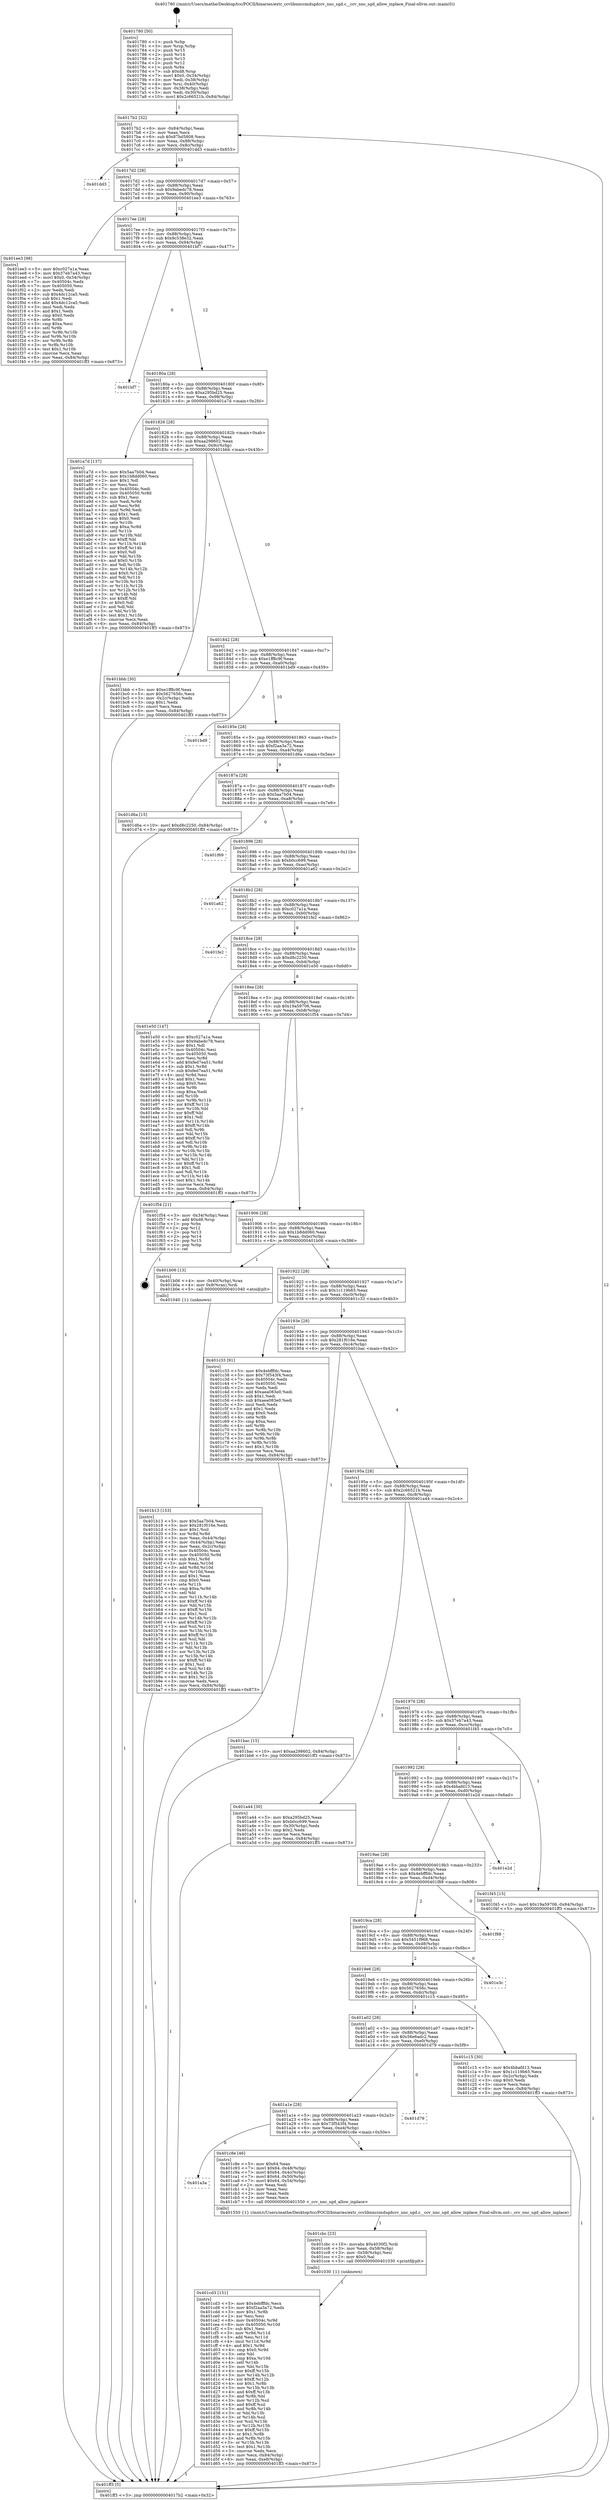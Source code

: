 digraph "0x401780" {
  label = "0x401780 (/mnt/c/Users/mathe/Desktop/tcc/POCII/binaries/extr_ccvlibnnccmdsgdccv_nnc_sgd.c__ccv_nnc_sgd_allow_inplace_Final-ollvm.out::main(0))"
  labelloc = "t"
  node[shape=record]

  Entry [label="",width=0.3,height=0.3,shape=circle,fillcolor=black,style=filled]
  "0x4017b2" [label="{
     0x4017b2 [32]\l
     | [instrs]\l
     &nbsp;&nbsp;0x4017b2 \<+6\>: mov -0x84(%rbp),%eax\l
     &nbsp;&nbsp;0x4017b8 \<+2\>: mov %eax,%ecx\l
     &nbsp;&nbsp;0x4017ba \<+6\>: sub $0x87bd5808,%ecx\l
     &nbsp;&nbsp;0x4017c0 \<+6\>: mov %eax,-0x88(%rbp)\l
     &nbsp;&nbsp;0x4017c6 \<+6\>: mov %ecx,-0x8c(%rbp)\l
     &nbsp;&nbsp;0x4017cc \<+6\>: je 0000000000401dd3 \<main+0x653\>\l
  }"]
  "0x401dd3" [label="{
     0x401dd3\l
  }", style=dashed]
  "0x4017d2" [label="{
     0x4017d2 [28]\l
     | [instrs]\l
     &nbsp;&nbsp;0x4017d2 \<+5\>: jmp 00000000004017d7 \<main+0x57\>\l
     &nbsp;&nbsp;0x4017d7 \<+6\>: mov -0x88(%rbp),%eax\l
     &nbsp;&nbsp;0x4017dd \<+5\>: sub $0x9abedc78,%eax\l
     &nbsp;&nbsp;0x4017e2 \<+6\>: mov %eax,-0x90(%rbp)\l
     &nbsp;&nbsp;0x4017e8 \<+6\>: je 0000000000401ee3 \<main+0x763\>\l
  }"]
  Exit [label="",width=0.3,height=0.3,shape=circle,fillcolor=black,style=filled,peripheries=2]
  "0x401ee3" [label="{
     0x401ee3 [98]\l
     | [instrs]\l
     &nbsp;&nbsp;0x401ee3 \<+5\>: mov $0xc027a1a,%eax\l
     &nbsp;&nbsp;0x401ee8 \<+5\>: mov $0x37eb7a43,%ecx\l
     &nbsp;&nbsp;0x401eed \<+7\>: movl $0x0,-0x34(%rbp)\l
     &nbsp;&nbsp;0x401ef4 \<+7\>: mov 0x40504c,%edx\l
     &nbsp;&nbsp;0x401efb \<+7\>: mov 0x405050,%esi\l
     &nbsp;&nbsp;0x401f02 \<+2\>: mov %edx,%edi\l
     &nbsp;&nbsp;0x401f04 \<+6\>: sub $0x4dc12ca5,%edi\l
     &nbsp;&nbsp;0x401f0a \<+3\>: sub $0x1,%edi\l
     &nbsp;&nbsp;0x401f0d \<+6\>: add $0x4dc12ca5,%edi\l
     &nbsp;&nbsp;0x401f13 \<+3\>: imul %edi,%edx\l
     &nbsp;&nbsp;0x401f16 \<+3\>: and $0x1,%edx\l
     &nbsp;&nbsp;0x401f19 \<+3\>: cmp $0x0,%edx\l
     &nbsp;&nbsp;0x401f1c \<+4\>: sete %r8b\l
     &nbsp;&nbsp;0x401f20 \<+3\>: cmp $0xa,%esi\l
     &nbsp;&nbsp;0x401f23 \<+4\>: setl %r9b\l
     &nbsp;&nbsp;0x401f27 \<+3\>: mov %r8b,%r10b\l
     &nbsp;&nbsp;0x401f2a \<+3\>: and %r9b,%r10b\l
     &nbsp;&nbsp;0x401f2d \<+3\>: xor %r9b,%r8b\l
     &nbsp;&nbsp;0x401f30 \<+3\>: or %r8b,%r10b\l
     &nbsp;&nbsp;0x401f33 \<+4\>: test $0x1,%r10b\l
     &nbsp;&nbsp;0x401f37 \<+3\>: cmovne %ecx,%eax\l
     &nbsp;&nbsp;0x401f3a \<+6\>: mov %eax,-0x84(%rbp)\l
     &nbsp;&nbsp;0x401f40 \<+5\>: jmp 0000000000401ff3 \<main+0x873\>\l
  }"]
  "0x4017ee" [label="{
     0x4017ee [28]\l
     | [instrs]\l
     &nbsp;&nbsp;0x4017ee \<+5\>: jmp 00000000004017f3 \<main+0x73\>\l
     &nbsp;&nbsp;0x4017f3 \<+6\>: mov -0x88(%rbp),%eax\l
     &nbsp;&nbsp;0x4017f9 \<+5\>: sub $0x9c538e32,%eax\l
     &nbsp;&nbsp;0x4017fe \<+6\>: mov %eax,-0x94(%rbp)\l
     &nbsp;&nbsp;0x401804 \<+6\>: je 0000000000401bf7 \<main+0x477\>\l
  }"]
  "0x401cd3" [label="{
     0x401cd3 [151]\l
     | [instrs]\l
     &nbsp;&nbsp;0x401cd3 \<+5\>: mov $0x4ebfffdc,%ecx\l
     &nbsp;&nbsp;0x401cd8 \<+5\>: mov $0xf2aa3a72,%edx\l
     &nbsp;&nbsp;0x401cdd \<+3\>: mov $0x1,%r8b\l
     &nbsp;&nbsp;0x401ce0 \<+2\>: xor %esi,%esi\l
     &nbsp;&nbsp;0x401ce2 \<+8\>: mov 0x40504c,%r9d\l
     &nbsp;&nbsp;0x401cea \<+8\>: mov 0x405050,%r10d\l
     &nbsp;&nbsp;0x401cf2 \<+3\>: sub $0x1,%esi\l
     &nbsp;&nbsp;0x401cf5 \<+3\>: mov %r9d,%r11d\l
     &nbsp;&nbsp;0x401cf8 \<+3\>: add %esi,%r11d\l
     &nbsp;&nbsp;0x401cfb \<+4\>: imul %r11d,%r9d\l
     &nbsp;&nbsp;0x401cff \<+4\>: and $0x1,%r9d\l
     &nbsp;&nbsp;0x401d03 \<+4\>: cmp $0x0,%r9d\l
     &nbsp;&nbsp;0x401d07 \<+3\>: sete %bl\l
     &nbsp;&nbsp;0x401d0a \<+4\>: cmp $0xa,%r10d\l
     &nbsp;&nbsp;0x401d0e \<+4\>: setl %r14b\l
     &nbsp;&nbsp;0x401d12 \<+3\>: mov %bl,%r15b\l
     &nbsp;&nbsp;0x401d15 \<+4\>: xor $0xff,%r15b\l
     &nbsp;&nbsp;0x401d19 \<+3\>: mov %r14b,%r12b\l
     &nbsp;&nbsp;0x401d1c \<+4\>: xor $0xff,%r12b\l
     &nbsp;&nbsp;0x401d20 \<+4\>: xor $0x1,%r8b\l
     &nbsp;&nbsp;0x401d24 \<+3\>: mov %r15b,%r13b\l
     &nbsp;&nbsp;0x401d27 \<+4\>: and $0xff,%r13b\l
     &nbsp;&nbsp;0x401d2b \<+3\>: and %r8b,%bl\l
     &nbsp;&nbsp;0x401d2e \<+3\>: mov %r12b,%sil\l
     &nbsp;&nbsp;0x401d31 \<+4\>: and $0xff,%sil\l
     &nbsp;&nbsp;0x401d35 \<+3\>: and %r8b,%r14b\l
     &nbsp;&nbsp;0x401d38 \<+3\>: or %bl,%r13b\l
     &nbsp;&nbsp;0x401d3b \<+3\>: or %r14b,%sil\l
     &nbsp;&nbsp;0x401d3e \<+3\>: xor %sil,%r13b\l
     &nbsp;&nbsp;0x401d41 \<+3\>: or %r12b,%r15b\l
     &nbsp;&nbsp;0x401d44 \<+4\>: xor $0xff,%r15b\l
     &nbsp;&nbsp;0x401d48 \<+4\>: or $0x1,%r8b\l
     &nbsp;&nbsp;0x401d4c \<+3\>: and %r8b,%r15b\l
     &nbsp;&nbsp;0x401d4f \<+3\>: or %r15b,%r13b\l
     &nbsp;&nbsp;0x401d52 \<+4\>: test $0x1,%r13b\l
     &nbsp;&nbsp;0x401d56 \<+3\>: cmovne %edx,%ecx\l
     &nbsp;&nbsp;0x401d59 \<+6\>: mov %ecx,-0x84(%rbp)\l
     &nbsp;&nbsp;0x401d5f \<+6\>: mov %eax,-0xe8(%rbp)\l
     &nbsp;&nbsp;0x401d65 \<+5\>: jmp 0000000000401ff3 \<main+0x873\>\l
  }"]
  "0x401bf7" [label="{
     0x401bf7\l
  }", style=dashed]
  "0x40180a" [label="{
     0x40180a [28]\l
     | [instrs]\l
     &nbsp;&nbsp;0x40180a \<+5\>: jmp 000000000040180f \<main+0x8f\>\l
     &nbsp;&nbsp;0x40180f \<+6\>: mov -0x88(%rbp),%eax\l
     &nbsp;&nbsp;0x401815 \<+5\>: sub $0xa295bd25,%eax\l
     &nbsp;&nbsp;0x40181a \<+6\>: mov %eax,-0x98(%rbp)\l
     &nbsp;&nbsp;0x401820 \<+6\>: je 0000000000401a7d \<main+0x2fd\>\l
  }"]
  "0x401cbc" [label="{
     0x401cbc [23]\l
     | [instrs]\l
     &nbsp;&nbsp;0x401cbc \<+10\>: movabs $0x4030f2,%rdi\l
     &nbsp;&nbsp;0x401cc6 \<+3\>: mov %eax,-0x58(%rbp)\l
     &nbsp;&nbsp;0x401cc9 \<+3\>: mov -0x58(%rbp),%esi\l
     &nbsp;&nbsp;0x401ccc \<+2\>: mov $0x0,%al\l
     &nbsp;&nbsp;0x401cce \<+5\>: call 0000000000401030 \<printf@plt\>\l
     | [calls]\l
     &nbsp;&nbsp;0x401030 \{1\} (unknown)\l
  }"]
  "0x401a7d" [label="{
     0x401a7d [137]\l
     | [instrs]\l
     &nbsp;&nbsp;0x401a7d \<+5\>: mov $0x5aa7b04,%eax\l
     &nbsp;&nbsp;0x401a82 \<+5\>: mov $0x1b8dd060,%ecx\l
     &nbsp;&nbsp;0x401a87 \<+2\>: mov $0x1,%dl\l
     &nbsp;&nbsp;0x401a89 \<+2\>: xor %esi,%esi\l
     &nbsp;&nbsp;0x401a8b \<+7\>: mov 0x40504c,%edi\l
     &nbsp;&nbsp;0x401a92 \<+8\>: mov 0x405050,%r8d\l
     &nbsp;&nbsp;0x401a9a \<+3\>: sub $0x1,%esi\l
     &nbsp;&nbsp;0x401a9d \<+3\>: mov %edi,%r9d\l
     &nbsp;&nbsp;0x401aa0 \<+3\>: add %esi,%r9d\l
     &nbsp;&nbsp;0x401aa3 \<+4\>: imul %r9d,%edi\l
     &nbsp;&nbsp;0x401aa7 \<+3\>: and $0x1,%edi\l
     &nbsp;&nbsp;0x401aaa \<+3\>: cmp $0x0,%edi\l
     &nbsp;&nbsp;0x401aad \<+4\>: sete %r10b\l
     &nbsp;&nbsp;0x401ab1 \<+4\>: cmp $0xa,%r8d\l
     &nbsp;&nbsp;0x401ab5 \<+4\>: setl %r11b\l
     &nbsp;&nbsp;0x401ab9 \<+3\>: mov %r10b,%bl\l
     &nbsp;&nbsp;0x401abc \<+3\>: xor $0xff,%bl\l
     &nbsp;&nbsp;0x401abf \<+3\>: mov %r11b,%r14b\l
     &nbsp;&nbsp;0x401ac2 \<+4\>: xor $0xff,%r14b\l
     &nbsp;&nbsp;0x401ac6 \<+3\>: xor $0x0,%dl\l
     &nbsp;&nbsp;0x401ac9 \<+3\>: mov %bl,%r15b\l
     &nbsp;&nbsp;0x401acc \<+4\>: and $0x0,%r15b\l
     &nbsp;&nbsp;0x401ad0 \<+3\>: and %dl,%r10b\l
     &nbsp;&nbsp;0x401ad3 \<+3\>: mov %r14b,%r12b\l
     &nbsp;&nbsp;0x401ad6 \<+4\>: and $0x0,%r12b\l
     &nbsp;&nbsp;0x401ada \<+3\>: and %dl,%r11b\l
     &nbsp;&nbsp;0x401add \<+3\>: or %r10b,%r15b\l
     &nbsp;&nbsp;0x401ae0 \<+3\>: or %r11b,%r12b\l
     &nbsp;&nbsp;0x401ae3 \<+3\>: xor %r12b,%r15b\l
     &nbsp;&nbsp;0x401ae6 \<+3\>: or %r14b,%bl\l
     &nbsp;&nbsp;0x401ae9 \<+3\>: xor $0xff,%bl\l
     &nbsp;&nbsp;0x401aec \<+3\>: or $0x0,%dl\l
     &nbsp;&nbsp;0x401aef \<+2\>: and %dl,%bl\l
     &nbsp;&nbsp;0x401af1 \<+3\>: or %bl,%r15b\l
     &nbsp;&nbsp;0x401af4 \<+4\>: test $0x1,%r15b\l
     &nbsp;&nbsp;0x401af8 \<+3\>: cmovne %ecx,%eax\l
     &nbsp;&nbsp;0x401afb \<+6\>: mov %eax,-0x84(%rbp)\l
     &nbsp;&nbsp;0x401b01 \<+5\>: jmp 0000000000401ff3 \<main+0x873\>\l
  }"]
  "0x401826" [label="{
     0x401826 [28]\l
     | [instrs]\l
     &nbsp;&nbsp;0x401826 \<+5\>: jmp 000000000040182b \<main+0xab\>\l
     &nbsp;&nbsp;0x40182b \<+6\>: mov -0x88(%rbp),%eax\l
     &nbsp;&nbsp;0x401831 \<+5\>: sub $0xaa298602,%eax\l
     &nbsp;&nbsp;0x401836 \<+6\>: mov %eax,-0x9c(%rbp)\l
     &nbsp;&nbsp;0x40183c \<+6\>: je 0000000000401bbb \<main+0x43b\>\l
  }"]
  "0x401a3a" [label="{
     0x401a3a\l
  }", style=dashed]
  "0x401bbb" [label="{
     0x401bbb [30]\l
     | [instrs]\l
     &nbsp;&nbsp;0x401bbb \<+5\>: mov $0xe1ff8c9f,%eax\l
     &nbsp;&nbsp;0x401bc0 \<+5\>: mov $0x5627656c,%ecx\l
     &nbsp;&nbsp;0x401bc5 \<+3\>: mov -0x2c(%rbp),%edx\l
     &nbsp;&nbsp;0x401bc8 \<+3\>: cmp $0x1,%edx\l
     &nbsp;&nbsp;0x401bcb \<+3\>: cmovl %ecx,%eax\l
     &nbsp;&nbsp;0x401bce \<+6\>: mov %eax,-0x84(%rbp)\l
     &nbsp;&nbsp;0x401bd4 \<+5\>: jmp 0000000000401ff3 \<main+0x873\>\l
  }"]
  "0x401842" [label="{
     0x401842 [28]\l
     | [instrs]\l
     &nbsp;&nbsp;0x401842 \<+5\>: jmp 0000000000401847 \<main+0xc7\>\l
     &nbsp;&nbsp;0x401847 \<+6\>: mov -0x88(%rbp),%eax\l
     &nbsp;&nbsp;0x40184d \<+5\>: sub $0xe1ff8c9f,%eax\l
     &nbsp;&nbsp;0x401852 \<+6\>: mov %eax,-0xa0(%rbp)\l
     &nbsp;&nbsp;0x401858 \<+6\>: je 0000000000401bd9 \<main+0x459\>\l
  }"]
  "0x401c8e" [label="{
     0x401c8e [46]\l
     | [instrs]\l
     &nbsp;&nbsp;0x401c8e \<+5\>: mov $0x64,%eax\l
     &nbsp;&nbsp;0x401c93 \<+7\>: movl $0x64,-0x48(%rbp)\l
     &nbsp;&nbsp;0x401c9a \<+7\>: movl $0x64,-0x4c(%rbp)\l
     &nbsp;&nbsp;0x401ca1 \<+7\>: movl $0x64,-0x50(%rbp)\l
     &nbsp;&nbsp;0x401ca8 \<+7\>: movl $0x64,-0x54(%rbp)\l
     &nbsp;&nbsp;0x401caf \<+2\>: mov %eax,%edi\l
     &nbsp;&nbsp;0x401cb1 \<+2\>: mov %eax,%esi\l
     &nbsp;&nbsp;0x401cb3 \<+2\>: mov %eax,%edx\l
     &nbsp;&nbsp;0x401cb5 \<+2\>: mov %eax,%ecx\l
     &nbsp;&nbsp;0x401cb7 \<+5\>: call 0000000000401550 \<_ccv_nnc_sgd_allow_inplace\>\l
     | [calls]\l
     &nbsp;&nbsp;0x401550 \{1\} (/mnt/c/Users/mathe/Desktop/tcc/POCII/binaries/extr_ccvlibnnccmdsgdccv_nnc_sgd.c__ccv_nnc_sgd_allow_inplace_Final-ollvm.out::_ccv_nnc_sgd_allow_inplace)\l
  }"]
  "0x401bd9" [label="{
     0x401bd9\l
  }", style=dashed]
  "0x40185e" [label="{
     0x40185e [28]\l
     | [instrs]\l
     &nbsp;&nbsp;0x40185e \<+5\>: jmp 0000000000401863 \<main+0xe3\>\l
     &nbsp;&nbsp;0x401863 \<+6\>: mov -0x88(%rbp),%eax\l
     &nbsp;&nbsp;0x401869 \<+5\>: sub $0xf2aa3a72,%eax\l
     &nbsp;&nbsp;0x40186e \<+6\>: mov %eax,-0xa4(%rbp)\l
     &nbsp;&nbsp;0x401874 \<+6\>: je 0000000000401d6a \<main+0x5ea\>\l
  }"]
  "0x401a1e" [label="{
     0x401a1e [28]\l
     | [instrs]\l
     &nbsp;&nbsp;0x401a1e \<+5\>: jmp 0000000000401a23 \<main+0x2a3\>\l
     &nbsp;&nbsp;0x401a23 \<+6\>: mov -0x88(%rbp),%eax\l
     &nbsp;&nbsp;0x401a29 \<+5\>: sub $0x73f543f4,%eax\l
     &nbsp;&nbsp;0x401a2e \<+6\>: mov %eax,-0xe4(%rbp)\l
     &nbsp;&nbsp;0x401a34 \<+6\>: je 0000000000401c8e \<main+0x50e\>\l
  }"]
  "0x401d6a" [label="{
     0x401d6a [15]\l
     | [instrs]\l
     &nbsp;&nbsp;0x401d6a \<+10\>: movl $0xd8c2250,-0x84(%rbp)\l
     &nbsp;&nbsp;0x401d74 \<+5\>: jmp 0000000000401ff3 \<main+0x873\>\l
  }"]
  "0x40187a" [label="{
     0x40187a [28]\l
     | [instrs]\l
     &nbsp;&nbsp;0x40187a \<+5\>: jmp 000000000040187f \<main+0xff\>\l
     &nbsp;&nbsp;0x40187f \<+6\>: mov -0x88(%rbp),%eax\l
     &nbsp;&nbsp;0x401885 \<+5\>: sub $0x5aa7b04,%eax\l
     &nbsp;&nbsp;0x40188a \<+6\>: mov %eax,-0xa8(%rbp)\l
     &nbsp;&nbsp;0x401890 \<+6\>: je 0000000000401f69 \<main+0x7e9\>\l
  }"]
  "0x401d79" [label="{
     0x401d79\l
  }", style=dashed]
  "0x401f69" [label="{
     0x401f69\l
  }", style=dashed]
  "0x401896" [label="{
     0x401896 [28]\l
     | [instrs]\l
     &nbsp;&nbsp;0x401896 \<+5\>: jmp 000000000040189b \<main+0x11b\>\l
     &nbsp;&nbsp;0x40189b \<+6\>: mov -0x88(%rbp),%eax\l
     &nbsp;&nbsp;0x4018a1 \<+5\>: sub $0xb0cc699,%eax\l
     &nbsp;&nbsp;0x4018a6 \<+6\>: mov %eax,-0xac(%rbp)\l
     &nbsp;&nbsp;0x4018ac \<+6\>: je 0000000000401a62 \<main+0x2e2\>\l
  }"]
  "0x401a02" [label="{
     0x401a02 [28]\l
     | [instrs]\l
     &nbsp;&nbsp;0x401a02 \<+5\>: jmp 0000000000401a07 \<main+0x287\>\l
     &nbsp;&nbsp;0x401a07 \<+6\>: mov -0x88(%rbp),%eax\l
     &nbsp;&nbsp;0x401a0d \<+5\>: sub $0x56e6adc2,%eax\l
     &nbsp;&nbsp;0x401a12 \<+6\>: mov %eax,-0xe0(%rbp)\l
     &nbsp;&nbsp;0x401a18 \<+6\>: je 0000000000401d79 \<main+0x5f9\>\l
  }"]
  "0x401a62" [label="{
     0x401a62\l
  }", style=dashed]
  "0x4018b2" [label="{
     0x4018b2 [28]\l
     | [instrs]\l
     &nbsp;&nbsp;0x4018b2 \<+5\>: jmp 00000000004018b7 \<main+0x137\>\l
     &nbsp;&nbsp;0x4018b7 \<+6\>: mov -0x88(%rbp),%eax\l
     &nbsp;&nbsp;0x4018bd \<+5\>: sub $0xc027a1a,%eax\l
     &nbsp;&nbsp;0x4018c2 \<+6\>: mov %eax,-0xb0(%rbp)\l
     &nbsp;&nbsp;0x4018c8 \<+6\>: je 0000000000401fe2 \<main+0x862\>\l
  }"]
  "0x401c15" [label="{
     0x401c15 [30]\l
     | [instrs]\l
     &nbsp;&nbsp;0x401c15 \<+5\>: mov $0x4bbafd13,%eax\l
     &nbsp;&nbsp;0x401c1a \<+5\>: mov $0x1c119b65,%ecx\l
     &nbsp;&nbsp;0x401c1f \<+3\>: mov -0x2c(%rbp),%edx\l
     &nbsp;&nbsp;0x401c22 \<+3\>: cmp $0x0,%edx\l
     &nbsp;&nbsp;0x401c25 \<+3\>: cmove %ecx,%eax\l
     &nbsp;&nbsp;0x401c28 \<+6\>: mov %eax,-0x84(%rbp)\l
     &nbsp;&nbsp;0x401c2e \<+5\>: jmp 0000000000401ff3 \<main+0x873\>\l
  }"]
  "0x401fe2" [label="{
     0x401fe2\l
  }", style=dashed]
  "0x4018ce" [label="{
     0x4018ce [28]\l
     | [instrs]\l
     &nbsp;&nbsp;0x4018ce \<+5\>: jmp 00000000004018d3 \<main+0x153\>\l
     &nbsp;&nbsp;0x4018d3 \<+6\>: mov -0x88(%rbp),%eax\l
     &nbsp;&nbsp;0x4018d9 \<+5\>: sub $0xd8c2250,%eax\l
     &nbsp;&nbsp;0x4018de \<+6\>: mov %eax,-0xb4(%rbp)\l
     &nbsp;&nbsp;0x4018e4 \<+6\>: je 0000000000401e50 \<main+0x6d0\>\l
  }"]
  "0x4019e6" [label="{
     0x4019e6 [28]\l
     | [instrs]\l
     &nbsp;&nbsp;0x4019e6 \<+5\>: jmp 00000000004019eb \<main+0x26b\>\l
     &nbsp;&nbsp;0x4019eb \<+6\>: mov -0x88(%rbp),%eax\l
     &nbsp;&nbsp;0x4019f1 \<+5\>: sub $0x5627656c,%eax\l
     &nbsp;&nbsp;0x4019f6 \<+6\>: mov %eax,-0xdc(%rbp)\l
     &nbsp;&nbsp;0x4019fc \<+6\>: je 0000000000401c15 \<main+0x495\>\l
  }"]
  "0x401e50" [label="{
     0x401e50 [147]\l
     | [instrs]\l
     &nbsp;&nbsp;0x401e50 \<+5\>: mov $0xc027a1a,%eax\l
     &nbsp;&nbsp;0x401e55 \<+5\>: mov $0x9abedc78,%ecx\l
     &nbsp;&nbsp;0x401e5a \<+2\>: mov $0x1,%dl\l
     &nbsp;&nbsp;0x401e5c \<+7\>: mov 0x40504c,%esi\l
     &nbsp;&nbsp;0x401e63 \<+7\>: mov 0x405050,%edi\l
     &nbsp;&nbsp;0x401e6a \<+3\>: mov %esi,%r8d\l
     &nbsp;&nbsp;0x401e6d \<+7\>: add $0xfed7ea51,%r8d\l
     &nbsp;&nbsp;0x401e74 \<+4\>: sub $0x1,%r8d\l
     &nbsp;&nbsp;0x401e78 \<+7\>: sub $0xfed7ea51,%r8d\l
     &nbsp;&nbsp;0x401e7f \<+4\>: imul %r8d,%esi\l
     &nbsp;&nbsp;0x401e83 \<+3\>: and $0x1,%esi\l
     &nbsp;&nbsp;0x401e86 \<+3\>: cmp $0x0,%esi\l
     &nbsp;&nbsp;0x401e89 \<+4\>: sete %r9b\l
     &nbsp;&nbsp;0x401e8d \<+3\>: cmp $0xa,%edi\l
     &nbsp;&nbsp;0x401e90 \<+4\>: setl %r10b\l
     &nbsp;&nbsp;0x401e94 \<+3\>: mov %r9b,%r11b\l
     &nbsp;&nbsp;0x401e97 \<+4\>: xor $0xff,%r11b\l
     &nbsp;&nbsp;0x401e9b \<+3\>: mov %r10b,%bl\l
     &nbsp;&nbsp;0x401e9e \<+3\>: xor $0xff,%bl\l
     &nbsp;&nbsp;0x401ea1 \<+3\>: xor $0x1,%dl\l
     &nbsp;&nbsp;0x401ea4 \<+3\>: mov %r11b,%r14b\l
     &nbsp;&nbsp;0x401ea7 \<+4\>: and $0xff,%r14b\l
     &nbsp;&nbsp;0x401eab \<+3\>: and %dl,%r9b\l
     &nbsp;&nbsp;0x401eae \<+3\>: mov %bl,%r15b\l
     &nbsp;&nbsp;0x401eb1 \<+4\>: and $0xff,%r15b\l
     &nbsp;&nbsp;0x401eb5 \<+3\>: and %dl,%r10b\l
     &nbsp;&nbsp;0x401eb8 \<+3\>: or %r9b,%r14b\l
     &nbsp;&nbsp;0x401ebb \<+3\>: or %r10b,%r15b\l
     &nbsp;&nbsp;0x401ebe \<+3\>: xor %r15b,%r14b\l
     &nbsp;&nbsp;0x401ec1 \<+3\>: or %bl,%r11b\l
     &nbsp;&nbsp;0x401ec4 \<+4\>: xor $0xff,%r11b\l
     &nbsp;&nbsp;0x401ec8 \<+3\>: or $0x1,%dl\l
     &nbsp;&nbsp;0x401ecb \<+3\>: and %dl,%r11b\l
     &nbsp;&nbsp;0x401ece \<+3\>: or %r11b,%r14b\l
     &nbsp;&nbsp;0x401ed1 \<+4\>: test $0x1,%r14b\l
     &nbsp;&nbsp;0x401ed5 \<+3\>: cmovne %ecx,%eax\l
     &nbsp;&nbsp;0x401ed8 \<+6\>: mov %eax,-0x84(%rbp)\l
     &nbsp;&nbsp;0x401ede \<+5\>: jmp 0000000000401ff3 \<main+0x873\>\l
  }"]
  "0x4018ea" [label="{
     0x4018ea [28]\l
     | [instrs]\l
     &nbsp;&nbsp;0x4018ea \<+5\>: jmp 00000000004018ef \<main+0x16f\>\l
     &nbsp;&nbsp;0x4018ef \<+6\>: mov -0x88(%rbp),%eax\l
     &nbsp;&nbsp;0x4018f5 \<+5\>: sub $0x19a59706,%eax\l
     &nbsp;&nbsp;0x4018fa \<+6\>: mov %eax,-0xb8(%rbp)\l
     &nbsp;&nbsp;0x401900 \<+6\>: je 0000000000401f54 \<main+0x7d4\>\l
  }"]
  "0x401e3c" [label="{
     0x401e3c\l
  }", style=dashed]
  "0x401f54" [label="{
     0x401f54 [21]\l
     | [instrs]\l
     &nbsp;&nbsp;0x401f54 \<+3\>: mov -0x34(%rbp),%eax\l
     &nbsp;&nbsp;0x401f57 \<+7\>: add $0xd8,%rsp\l
     &nbsp;&nbsp;0x401f5e \<+1\>: pop %rbx\l
     &nbsp;&nbsp;0x401f5f \<+2\>: pop %r12\l
     &nbsp;&nbsp;0x401f61 \<+2\>: pop %r13\l
     &nbsp;&nbsp;0x401f63 \<+2\>: pop %r14\l
     &nbsp;&nbsp;0x401f65 \<+2\>: pop %r15\l
     &nbsp;&nbsp;0x401f67 \<+1\>: pop %rbp\l
     &nbsp;&nbsp;0x401f68 \<+1\>: ret\l
  }"]
  "0x401906" [label="{
     0x401906 [28]\l
     | [instrs]\l
     &nbsp;&nbsp;0x401906 \<+5\>: jmp 000000000040190b \<main+0x18b\>\l
     &nbsp;&nbsp;0x40190b \<+6\>: mov -0x88(%rbp),%eax\l
     &nbsp;&nbsp;0x401911 \<+5\>: sub $0x1b8dd060,%eax\l
     &nbsp;&nbsp;0x401916 \<+6\>: mov %eax,-0xbc(%rbp)\l
     &nbsp;&nbsp;0x40191c \<+6\>: je 0000000000401b06 \<main+0x386\>\l
  }"]
  "0x4019ca" [label="{
     0x4019ca [28]\l
     | [instrs]\l
     &nbsp;&nbsp;0x4019ca \<+5\>: jmp 00000000004019cf \<main+0x24f\>\l
     &nbsp;&nbsp;0x4019cf \<+6\>: mov -0x88(%rbp),%eax\l
     &nbsp;&nbsp;0x4019d5 \<+5\>: sub $0x5451f968,%eax\l
     &nbsp;&nbsp;0x4019da \<+6\>: mov %eax,-0xd8(%rbp)\l
     &nbsp;&nbsp;0x4019e0 \<+6\>: je 0000000000401e3c \<main+0x6bc\>\l
  }"]
  "0x401b06" [label="{
     0x401b06 [13]\l
     | [instrs]\l
     &nbsp;&nbsp;0x401b06 \<+4\>: mov -0x40(%rbp),%rax\l
     &nbsp;&nbsp;0x401b0a \<+4\>: mov 0x8(%rax),%rdi\l
     &nbsp;&nbsp;0x401b0e \<+5\>: call 0000000000401040 \<atoi@plt\>\l
     | [calls]\l
     &nbsp;&nbsp;0x401040 \{1\} (unknown)\l
  }"]
  "0x401922" [label="{
     0x401922 [28]\l
     | [instrs]\l
     &nbsp;&nbsp;0x401922 \<+5\>: jmp 0000000000401927 \<main+0x1a7\>\l
     &nbsp;&nbsp;0x401927 \<+6\>: mov -0x88(%rbp),%eax\l
     &nbsp;&nbsp;0x40192d \<+5\>: sub $0x1c119b65,%eax\l
     &nbsp;&nbsp;0x401932 \<+6\>: mov %eax,-0xc0(%rbp)\l
     &nbsp;&nbsp;0x401938 \<+6\>: je 0000000000401c33 \<main+0x4b3\>\l
  }"]
  "0x401f88" [label="{
     0x401f88\l
  }", style=dashed]
  "0x401c33" [label="{
     0x401c33 [91]\l
     | [instrs]\l
     &nbsp;&nbsp;0x401c33 \<+5\>: mov $0x4ebfffdc,%eax\l
     &nbsp;&nbsp;0x401c38 \<+5\>: mov $0x73f543f4,%ecx\l
     &nbsp;&nbsp;0x401c3d \<+7\>: mov 0x40504c,%edx\l
     &nbsp;&nbsp;0x401c44 \<+7\>: mov 0x405050,%esi\l
     &nbsp;&nbsp;0x401c4b \<+2\>: mov %edx,%edi\l
     &nbsp;&nbsp;0x401c4d \<+6\>: add $0xaea083e0,%edi\l
     &nbsp;&nbsp;0x401c53 \<+3\>: sub $0x1,%edi\l
     &nbsp;&nbsp;0x401c56 \<+6\>: sub $0xaea083e0,%edi\l
     &nbsp;&nbsp;0x401c5c \<+3\>: imul %edi,%edx\l
     &nbsp;&nbsp;0x401c5f \<+3\>: and $0x1,%edx\l
     &nbsp;&nbsp;0x401c62 \<+3\>: cmp $0x0,%edx\l
     &nbsp;&nbsp;0x401c65 \<+4\>: sete %r8b\l
     &nbsp;&nbsp;0x401c69 \<+3\>: cmp $0xa,%esi\l
     &nbsp;&nbsp;0x401c6c \<+4\>: setl %r9b\l
     &nbsp;&nbsp;0x401c70 \<+3\>: mov %r8b,%r10b\l
     &nbsp;&nbsp;0x401c73 \<+3\>: and %r9b,%r10b\l
     &nbsp;&nbsp;0x401c76 \<+3\>: xor %r9b,%r8b\l
     &nbsp;&nbsp;0x401c79 \<+3\>: or %r8b,%r10b\l
     &nbsp;&nbsp;0x401c7c \<+4\>: test $0x1,%r10b\l
     &nbsp;&nbsp;0x401c80 \<+3\>: cmovne %ecx,%eax\l
     &nbsp;&nbsp;0x401c83 \<+6\>: mov %eax,-0x84(%rbp)\l
     &nbsp;&nbsp;0x401c89 \<+5\>: jmp 0000000000401ff3 \<main+0x873\>\l
  }"]
  "0x40193e" [label="{
     0x40193e [28]\l
     | [instrs]\l
     &nbsp;&nbsp;0x40193e \<+5\>: jmp 0000000000401943 \<main+0x1c3\>\l
     &nbsp;&nbsp;0x401943 \<+6\>: mov -0x88(%rbp),%eax\l
     &nbsp;&nbsp;0x401949 \<+5\>: sub $0x281f016e,%eax\l
     &nbsp;&nbsp;0x40194e \<+6\>: mov %eax,-0xc4(%rbp)\l
     &nbsp;&nbsp;0x401954 \<+6\>: je 0000000000401bac \<main+0x42c\>\l
  }"]
  "0x4019ae" [label="{
     0x4019ae [28]\l
     | [instrs]\l
     &nbsp;&nbsp;0x4019ae \<+5\>: jmp 00000000004019b3 \<main+0x233\>\l
     &nbsp;&nbsp;0x4019b3 \<+6\>: mov -0x88(%rbp),%eax\l
     &nbsp;&nbsp;0x4019b9 \<+5\>: sub $0x4ebfffdc,%eax\l
     &nbsp;&nbsp;0x4019be \<+6\>: mov %eax,-0xd4(%rbp)\l
     &nbsp;&nbsp;0x4019c4 \<+6\>: je 0000000000401f88 \<main+0x808\>\l
  }"]
  "0x401bac" [label="{
     0x401bac [15]\l
     | [instrs]\l
     &nbsp;&nbsp;0x401bac \<+10\>: movl $0xaa298602,-0x84(%rbp)\l
     &nbsp;&nbsp;0x401bb6 \<+5\>: jmp 0000000000401ff3 \<main+0x873\>\l
  }"]
  "0x40195a" [label="{
     0x40195a [28]\l
     | [instrs]\l
     &nbsp;&nbsp;0x40195a \<+5\>: jmp 000000000040195f \<main+0x1df\>\l
     &nbsp;&nbsp;0x40195f \<+6\>: mov -0x88(%rbp),%eax\l
     &nbsp;&nbsp;0x401965 \<+5\>: sub $0x2c66521b,%eax\l
     &nbsp;&nbsp;0x40196a \<+6\>: mov %eax,-0xc8(%rbp)\l
     &nbsp;&nbsp;0x401970 \<+6\>: je 0000000000401a44 \<main+0x2c4\>\l
  }"]
  "0x401e2d" [label="{
     0x401e2d\l
  }", style=dashed]
  "0x401a44" [label="{
     0x401a44 [30]\l
     | [instrs]\l
     &nbsp;&nbsp;0x401a44 \<+5\>: mov $0xa295bd25,%eax\l
     &nbsp;&nbsp;0x401a49 \<+5\>: mov $0xb0cc699,%ecx\l
     &nbsp;&nbsp;0x401a4e \<+3\>: mov -0x30(%rbp),%edx\l
     &nbsp;&nbsp;0x401a51 \<+3\>: cmp $0x2,%edx\l
     &nbsp;&nbsp;0x401a54 \<+3\>: cmovne %ecx,%eax\l
     &nbsp;&nbsp;0x401a57 \<+6\>: mov %eax,-0x84(%rbp)\l
     &nbsp;&nbsp;0x401a5d \<+5\>: jmp 0000000000401ff3 \<main+0x873\>\l
  }"]
  "0x401976" [label="{
     0x401976 [28]\l
     | [instrs]\l
     &nbsp;&nbsp;0x401976 \<+5\>: jmp 000000000040197b \<main+0x1fb\>\l
     &nbsp;&nbsp;0x40197b \<+6\>: mov -0x88(%rbp),%eax\l
     &nbsp;&nbsp;0x401981 \<+5\>: sub $0x37eb7a43,%eax\l
     &nbsp;&nbsp;0x401986 \<+6\>: mov %eax,-0xcc(%rbp)\l
     &nbsp;&nbsp;0x40198c \<+6\>: je 0000000000401f45 \<main+0x7c5\>\l
  }"]
  "0x401ff3" [label="{
     0x401ff3 [5]\l
     | [instrs]\l
     &nbsp;&nbsp;0x401ff3 \<+5\>: jmp 00000000004017b2 \<main+0x32\>\l
  }"]
  "0x401780" [label="{
     0x401780 [50]\l
     | [instrs]\l
     &nbsp;&nbsp;0x401780 \<+1\>: push %rbp\l
     &nbsp;&nbsp;0x401781 \<+3\>: mov %rsp,%rbp\l
     &nbsp;&nbsp;0x401784 \<+2\>: push %r15\l
     &nbsp;&nbsp;0x401786 \<+2\>: push %r14\l
     &nbsp;&nbsp;0x401788 \<+2\>: push %r13\l
     &nbsp;&nbsp;0x40178a \<+2\>: push %r12\l
     &nbsp;&nbsp;0x40178c \<+1\>: push %rbx\l
     &nbsp;&nbsp;0x40178d \<+7\>: sub $0xd8,%rsp\l
     &nbsp;&nbsp;0x401794 \<+7\>: movl $0x0,-0x34(%rbp)\l
     &nbsp;&nbsp;0x40179b \<+3\>: mov %edi,-0x38(%rbp)\l
     &nbsp;&nbsp;0x40179e \<+4\>: mov %rsi,-0x40(%rbp)\l
     &nbsp;&nbsp;0x4017a2 \<+3\>: mov -0x38(%rbp),%edi\l
     &nbsp;&nbsp;0x4017a5 \<+3\>: mov %edi,-0x30(%rbp)\l
     &nbsp;&nbsp;0x4017a8 \<+10\>: movl $0x2c66521b,-0x84(%rbp)\l
  }"]
  "0x401b13" [label="{
     0x401b13 [153]\l
     | [instrs]\l
     &nbsp;&nbsp;0x401b13 \<+5\>: mov $0x5aa7b04,%ecx\l
     &nbsp;&nbsp;0x401b18 \<+5\>: mov $0x281f016e,%edx\l
     &nbsp;&nbsp;0x401b1d \<+3\>: mov $0x1,%sil\l
     &nbsp;&nbsp;0x401b20 \<+3\>: xor %r8d,%r8d\l
     &nbsp;&nbsp;0x401b23 \<+3\>: mov %eax,-0x44(%rbp)\l
     &nbsp;&nbsp;0x401b26 \<+3\>: mov -0x44(%rbp),%eax\l
     &nbsp;&nbsp;0x401b29 \<+3\>: mov %eax,-0x2c(%rbp)\l
     &nbsp;&nbsp;0x401b2c \<+7\>: mov 0x40504c,%eax\l
     &nbsp;&nbsp;0x401b33 \<+8\>: mov 0x405050,%r9d\l
     &nbsp;&nbsp;0x401b3b \<+4\>: sub $0x1,%r8d\l
     &nbsp;&nbsp;0x401b3f \<+3\>: mov %eax,%r10d\l
     &nbsp;&nbsp;0x401b42 \<+3\>: add %r8d,%r10d\l
     &nbsp;&nbsp;0x401b45 \<+4\>: imul %r10d,%eax\l
     &nbsp;&nbsp;0x401b49 \<+3\>: and $0x1,%eax\l
     &nbsp;&nbsp;0x401b4c \<+3\>: cmp $0x0,%eax\l
     &nbsp;&nbsp;0x401b4f \<+4\>: sete %r11b\l
     &nbsp;&nbsp;0x401b53 \<+4\>: cmp $0xa,%r9d\l
     &nbsp;&nbsp;0x401b57 \<+3\>: setl %bl\l
     &nbsp;&nbsp;0x401b5a \<+3\>: mov %r11b,%r14b\l
     &nbsp;&nbsp;0x401b5d \<+4\>: xor $0xff,%r14b\l
     &nbsp;&nbsp;0x401b61 \<+3\>: mov %bl,%r15b\l
     &nbsp;&nbsp;0x401b64 \<+4\>: xor $0xff,%r15b\l
     &nbsp;&nbsp;0x401b68 \<+4\>: xor $0x1,%sil\l
     &nbsp;&nbsp;0x401b6c \<+3\>: mov %r14b,%r12b\l
     &nbsp;&nbsp;0x401b6f \<+4\>: and $0xff,%r12b\l
     &nbsp;&nbsp;0x401b73 \<+3\>: and %sil,%r11b\l
     &nbsp;&nbsp;0x401b76 \<+3\>: mov %r15b,%r13b\l
     &nbsp;&nbsp;0x401b79 \<+4\>: and $0xff,%r13b\l
     &nbsp;&nbsp;0x401b7d \<+3\>: and %sil,%bl\l
     &nbsp;&nbsp;0x401b80 \<+3\>: or %r11b,%r12b\l
     &nbsp;&nbsp;0x401b83 \<+3\>: or %bl,%r13b\l
     &nbsp;&nbsp;0x401b86 \<+3\>: xor %r13b,%r12b\l
     &nbsp;&nbsp;0x401b89 \<+3\>: or %r15b,%r14b\l
     &nbsp;&nbsp;0x401b8c \<+4\>: xor $0xff,%r14b\l
     &nbsp;&nbsp;0x401b90 \<+4\>: or $0x1,%sil\l
     &nbsp;&nbsp;0x401b94 \<+3\>: and %sil,%r14b\l
     &nbsp;&nbsp;0x401b97 \<+3\>: or %r14b,%r12b\l
     &nbsp;&nbsp;0x401b9a \<+4\>: test $0x1,%r12b\l
     &nbsp;&nbsp;0x401b9e \<+3\>: cmovne %edx,%ecx\l
     &nbsp;&nbsp;0x401ba1 \<+6\>: mov %ecx,-0x84(%rbp)\l
     &nbsp;&nbsp;0x401ba7 \<+5\>: jmp 0000000000401ff3 \<main+0x873\>\l
  }"]
  "0x401992" [label="{
     0x401992 [28]\l
     | [instrs]\l
     &nbsp;&nbsp;0x401992 \<+5\>: jmp 0000000000401997 \<main+0x217\>\l
     &nbsp;&nbsp;0x401997 \<+6\>: mov -0x88(%rbp),%eax\l
     &nbsp;&nbsp;0x40199d \<+5\>: sub $0x4bbafd13,%eax\l
     &nbsp;&nbsp;0x4019a2 \<+6\>: mov %eax,-0xd0(%rbp)\l
     &nbsp;&nbsp;0x4019a8 \<+6\>: je 0000000000401e2d \<main+0x6ad\>\l
  }"]
  "0x401f45" [label="{
     0x401f45 [15]\l
     | [instrs]\l
     &nbsp;&nbsp;0x401f45 \<+10\>: movl $0x19a59706,-0x84(%rbp)\l
     &nbsp;&nbsp;0x401f4f \<+5\>: jmp 0000000000401ff3 \<main+0x873\>\l
  }"]
  Entry -> "0x401780" [label=" 1"]
  "0x4017b2" -> "0x401dd3" [label=" 0"]
  "0x4017b2" -> "0x4017d2" [label=" 13"]
  "0x401f54" -> Exit [label=" 1"]
  "0x4017d2" -> "0x401ee3" [label=" 1"]
  "0x4017d2" -> "0x4017ee" [label=" 12"]
  "0x401f45" -> "0x401ff3" [label=" 1"]
  "0x4017ee" -> "0x401bf7" [label=" 0"]
  "0x4017ee" -> "0x40180a" [label=" 12"]
  "0x401ee3" -> "0x401ff3" [label=" 1"]
  "0x40180a" -> "0x401a7d" [label=" 1"]
  "0x40180a" -> "0x401826" [label=" 11"]
  "0x401e50" -> "0x401ff3" [label=" 1"]
  "0x401826" -> "0x401bbb" [label=" 1"]
  "0x401826" -> "0x401842" [label=" 10"]
  "0x401d6a" -> "0x401ff3" [label=" 1"]
  "0x401842" -> "0x401bd9" [label=" 0"]
  "0x401842" -> "0x40185e" [label=" 10"]
  "0x401cd3" -> "0x401ff3" [label=" 1"]
  "0x40185e" -> "0x401d6a" [label=" 1"]
  "0x40185e" -> "0x40187a" [label=" 9"]
  "0x401c8e" -> "0x401cbc" [label=" 1"]
  "0x40187a" -> "0x401f69" [label=" 0"]
  "0x40187a" -> "0x401896" [label=" 9"]
  "0x401a1e" -> "0x401a3a" [label=" 0"]
  "0x401896" -> "0x401a62" [label=" 0"]
  "0x401896" -> "0x4018b2" [label=" 9"]
  "0x401cbc" -> "0x401cd3" [label=" 1"]
  "0x4018b2" -> "0x401fe2" [label=" 0"]
  "0x4018b2" -> "0x4018ce" [label=" 9"]
  "0x401a02" -> "0x401a1e" [label=" 1"]
  "0x4018ce" -> "0x401e50" [label=" 1"]
  "0x4018ce" -> "0x4018ea" [label=" 8"]
  "0x401a1e" -> "0x401c8e" [label=" 1"]
  "0x4018ea" -> "0x401f54" [label=" 1"]
  "0x4018ea" -> "0x401906" [label=" 7"]
  "0x401c33" -> "0x401ff3" [label=" 1"]
  "0x401906" -> "0x401b06" [label=" 1"]
  "0x401906" -> "0x401922" [label=" 6"]
  "0x4019e6" -> "0x401a02" [label=" 1"]
  "0x401922" -> "0x401c33" [label=" 1"]
  "0x401922" -> "0x40193e" [label=" 5"]
  "0x4019e6" -> "0x401c15" [label=" 1"]
  "0x40193e" -> "0x401bac" [label=" 1"]
  "0x40193e" -> "0x40195a" [label=" 4"]
  "0x4019ca" -> "0x4019e6" [label=" 2"]
  "0x40195a" -> "0x401a44" [label=" 1"]
  "0x40195a" -> "0x401976" [label=" 3"]
  "0x401a44" -> "0x401ff3" [label=" 1"]
  "0x401780" -> "0x4017b2" [label=" 1"]
  "0x401ff3" -> "0x4017b2" [label=" 12"]
  "0x401a7d" -> "0x401ff3" [label=" 1"]
  "0x401b06" -> "0x401b13" [label=" 1"]
  "0x401b13" -> "0x401ff3" [label=" 1"]
  "0x401bac" -> "0x401ff3" [label=" 1"]
  "0x401bbb" -> "0x401ff3" [label=" 1"]
  "0x4019ca" -> "0x401e3c" [label=" 0"]
  "0x401976" -> "0x401f45" [label=" 1"]
  "0x401976" -> "0x401992" [label=" 2"]
  "0x401c15" -> "0x401ff3" [label=" 1"]
  "0x401992" -> "0x401e2d" [label=" 0"]
  "0x401992" -> "0x4019ae" [label=" 2"]
  "0x401a02" -> "0x401d79" [label=" 0"]
  "0x4019ae" -> "0x401f88" [label=" 0"]
  "0x4019ae" -> "0x4019ca" [label=" 2"]
}
